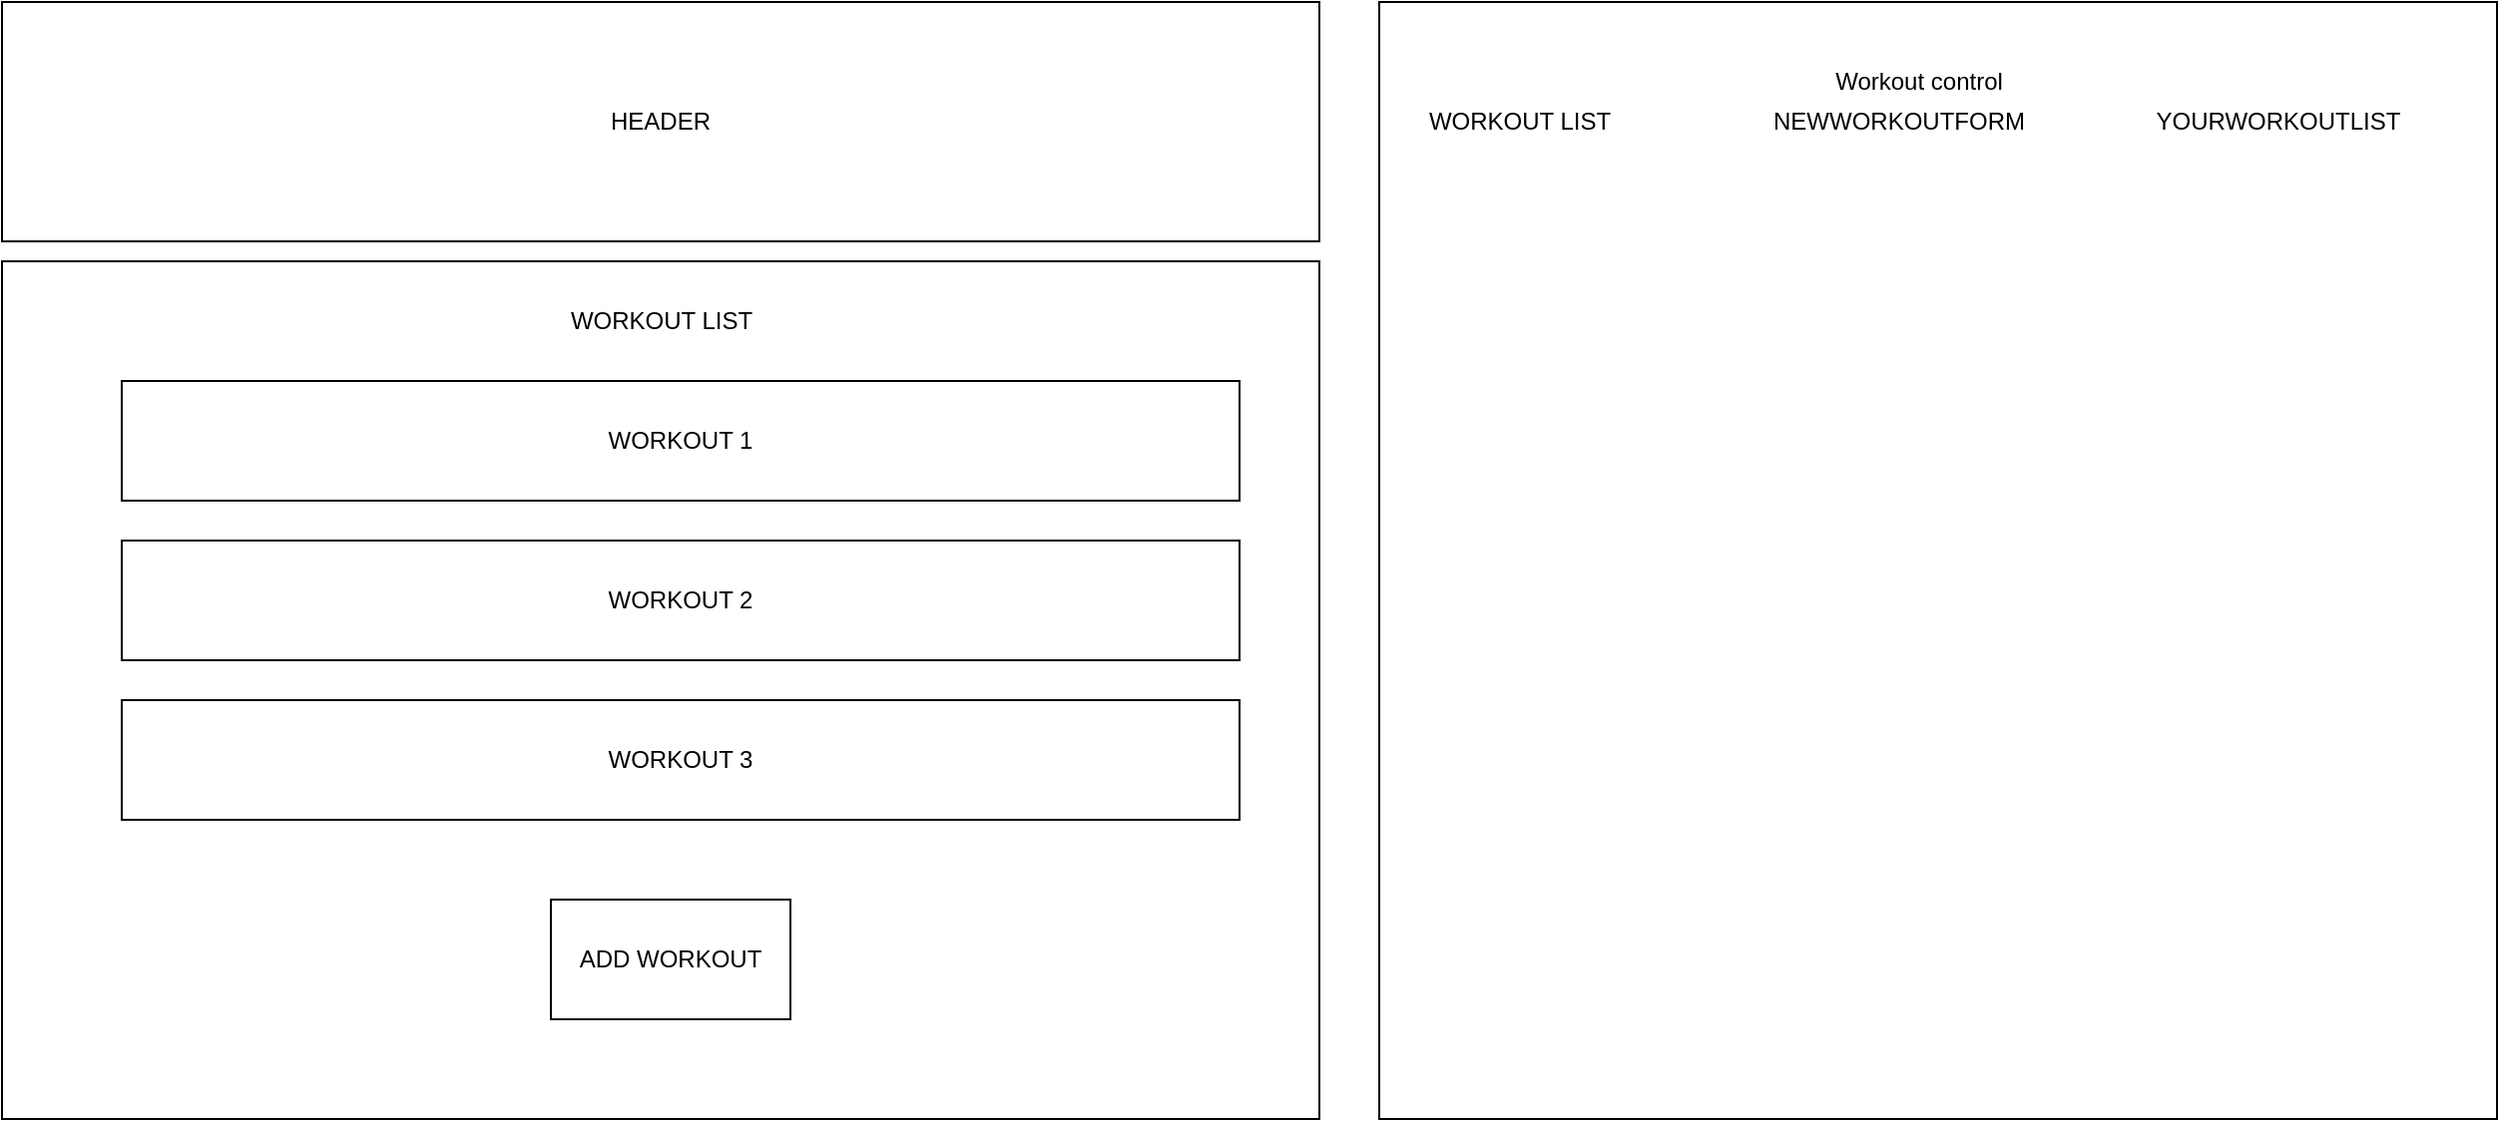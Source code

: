 <mxfile>
    <diagram id="-IbDgTEcw5LaZSZq4VB-" name="Page-1">
        <mxGraphModel dx="707" dy="378" grid="1" gridSize="10" guides="1" tooltips="1" connect="1" arrows="1" fold="1" page="1" pageScale="1" pageWidth="850" pageHeight="1100" math="0" shadow="0">
            <root>
                <mxCell id="0"/>
                <mxCell id="1" parent="0"/>
                <mxCell id="2" value="" style="rounded=0;whiteSpace=wrap;html=1;fontStyle=1" vertex="1" parent="1">
                    <mxGeometry x="30" y="170" width="660" height="430" as="geometry"/>
                </mxCell>
                <mxCell id="3" value="HEADER" style="rounded=0;whiteSpace=wrap;html=1;" vertex="1" parent="1">
                    <mxGeometry x="30" y="40" width="660" height="120" as="geometry"/>
                </mxCell>
                <mxCell id="5" value="WORKOUT LIST" style="text;html=1;resizable=0;autosize=1;align=center;verticalAlign=middle;points=[];fillColor=none;strokeColor=none;rounded=0;" vertex="1" parent="1">
                    <mxGeometry x="305" y="190" width="110" height="20" as="geometry"/>
                </mxCell>
                <mxCell id="6" value="WORKOUT 1" style="rounded=0;whiteSpace=wrap;html=1;" vertex="1" parent="1">
                    <mxGeometry x="90" y="230" width="560" height="60" as="geometry"/>
                </mxCell>
                <mxCell id="7" value="WORKOUT 2" style="rounded=0;whiteSpace=wrap;html=1;" vertex="1" parent="1">
                    <mxGeometry x="90" y="310" width="560" height="60" as="geometry"/>
                </mxCell>
                <mxCell id="8" value="WORKOUT 3" style="rounded=0;whiteSpace=wrap;html=1;" vertex="1" parent="1">
                    <mxGeometry x="90" y="390" width="560" height="60" as="geometry"/>
                </mxCell>
                <mxCell id="9" value="ADD WORKOUT" style="rounded=0;whiteSpace=wrap;html=1;" vertex="1" parent="1">
                    <mxGeometry x="305" y="490" width="120" height="60" as="geometry"/>
                </mxCell>
                <mxCell id="10" value="" style="rounded=0;whiteSpace=wrap;html=1;" vertex="1" parent="1">
                    <mxGeometry x="720" y="40" width="560" height="560" as="geometry"/>
                </mxCell>
                <mxCell id="11" value="Workout control" style="text;html=1;resizable=0;autosize=1;align=center;verticalAlign=middle;points=[];fillColor=none;strokeColor=none;rounded=0;" vertex="1" parent="1">
                    <mxGeometry x="940" y="70" width="100" height="20" as="geometry"/>
                </mxCell>
                <mxCell id="12" value="WORKOUT LIST" style="text;html=1;resizable=0;autosize=1;align=center;verticalAlign=middle;points=[];fillColor=none;strokeColor=none;rounded=0;" vertex="1" parent="1">
                    <mxGeometry x="735" y="90" width="110" height="20" as="geometry"/>
                </mxCell>
                <mxCell id="13" value="NEWWORKOUTFORM" style="text;html=1;resizable=0;autosize=1;align=center;verticalAlign=middle;points=[];fillColor=none;strokeColor=none;rounded=0;" vertex="1" parent="1">
                    <mxGeometry x="910" y="90" width="140" height="20" as="geometry"/>
                </mxCell>
                <mxCell id="14" value="YOURWORKOUTLIST" style="text;html=1;resizable=0;autosize=1;align=center;verticalAlign=middle;points=[];fillColor=none;strokeColor=none;rounded=0;" vertex="1" parent="1">
                    <mxGeometry x="1100" y="90" width="140" height="20" as="geometry"/>
                </mxCell>
            </root>
        </mxGraphModel>
    </diagram>
</mxfile>